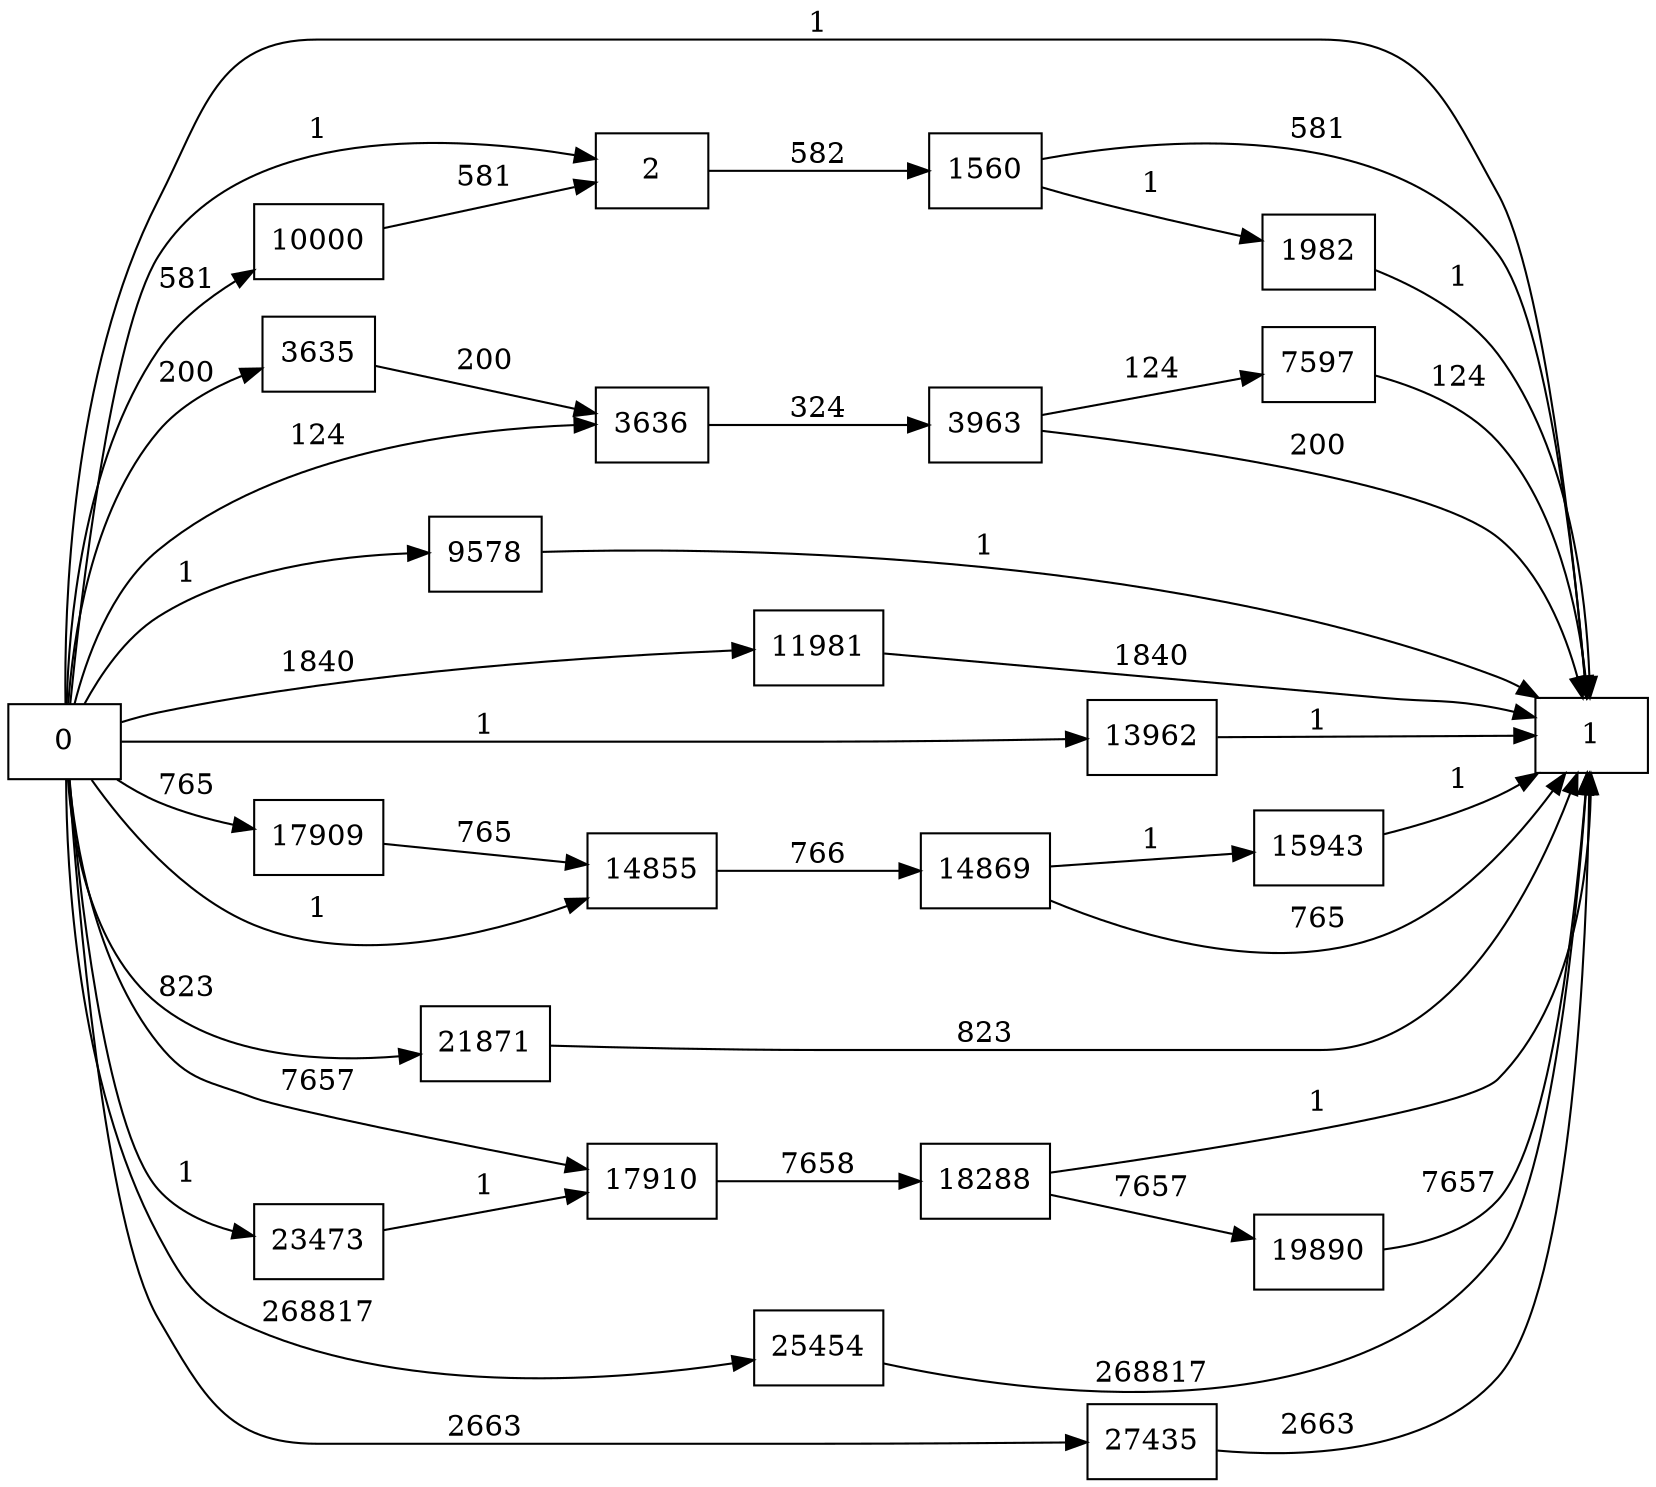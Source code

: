 digraph {
	graph [rankdir=LR]
	node [shape=rectangle]
	2 -> 1560 [label=582]
	1560 -> 1 [label=581]
	1560 -> 1982 [label=1]
	1982 -> 1 [label=1]
	3635 -> 3636 [label=200]
	3636 -> 3963 [label=324]
	3963 -> 1 [label=200]
	3963 -> 7597 [label=124]
	7597 -> 1 [label=124]
	9578 -> 1 [label=1]
	10000 -> 2 [label=581]
	11981 -> 1 [label=1840]
	13962 -> 1 [label=1]
	14855 -> 14869 [label=766]
	14869 -> 1 [label=765]
	14869 -> 15943 [label=1]
	15943 -> 1 [label=1]
	17909 -> 14855 [label=765]
	17910 -> 18288 [label=7658]
	18288 -> 1 [label=1]
	18288 -> 19890 [label=7657]
	19890 -> 1 [label=7657]
	21871 -> 1 [label=823]
	23473 -> 17910 [label=1]
	25454 -> 1 [label=268817]
	27435 -> 1 [label=2663]
	0 -> 2 [label=1]
	0 -> 3636 [label=124]
	0 -> 17910 [label=7657]
	0 -> 3635 [label=200]
	0 -> 1 [label=1]
	0 -> 9578 [label=1]
	0 -> 10000 [label=581]
	0 -> 11981 [label=1840]
	0 -> 13962 [label=1]
	0 -> 14855 [label=1]
	0 -> 17909 [label=765]
	0 -> 21871 [label=823]
	0 -> 23473 [label=1]
	0 -> 25454 [label=268817]
	0 -> 27435 [label=2663]
}
